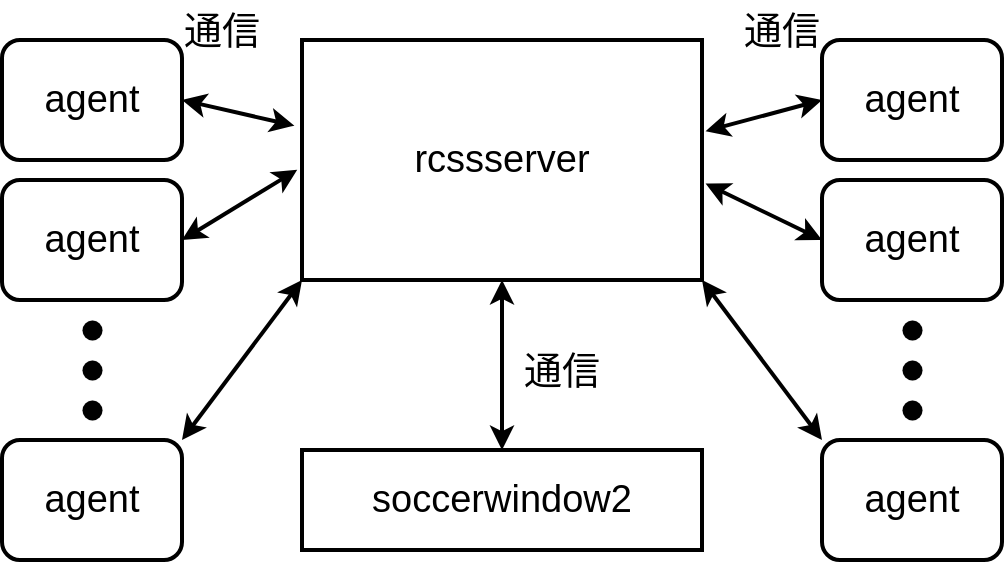 <mxfile version="20.0.4" type="github"><diagram id="TI-GIG5H_0KkrUldOSP5" name="Page-1"><mxGraphModel dx="813" dy="449" grid="1" gridSize="10" guides="1" tooltips="1" connect="1" arrows="1" fold="1" page="1" pageScale="1" pageWidth="827" pageHeight="1169" math="0" shadow="0"><root><mxCell id="0"/><mxCell id="1" parent="0"/><mxCell id="Y88noXIaMoA3FxD3ZUmG-16" value="rcssserver" style="rounded=0;whiteSpace=wrap;html=1;fontSize=19;strokeWidth=2;" vertex="1" parent="1"><mxGeometry x="280" y="140" width="200" height="120" as="geometry"/></mxCell><mxCell id="Y88noXIaMoA3FxD3ZUmG-17" value="agent" style="rounded=1;whiteSpace=wrap;html=1;fontSize=19;strokeWidth=2;" vertex="1" parent="1"><mxGeometry x="130" y="140" width="90" height="60" as="geometry"/></mxCell><mxCell id="Y88noXIaMoA3FxD3ZUmG-18" value="agent" style="rounded=1;whiteSpace=wrap;html=1;fontSize=19;strokeWidth=2;" vertex="1" parent="1"><mxGeometry x="130" y="210" width="90" height="60" as="geometry"/></mxCell><mxCell id="Y88noXIaMoA3FxD3ZUmG-19" value="agent" style="rounded=1;whiteSpace=wrap;html=1;fontSize=19;strokeWidth=2;" vertex="1" parent="1"><mxGeometry x="540" y="140" width="90" height="60" as="geometry"/></mxCell><mxCell id="Y88noXIaMoA3FxD3ZUmG-20" value="agent" style="rounded=1;whiteSpace=wrap;html=1;fontSize=19;strokeWidth=2;" vertex="1" parent="1"><mxGeometry x="130" y="340" width="90" height="60" as="geometry"/></mxCell><mxCell id="Y88noXIaMoA3FxD3ZUmG-25" value="" style="ellipse;whiteSpace=wrap;html=1;aspect=fixed;fontSize=22;strokeWidth=0;fillColor=#000000;" vertex="1" parent="1"><mxGeometry x="170" y="280" width="10" height="10" as="geometry"/></mxCell><mxCell id="Y88noXIaMoA3FxD3ZUmG-26" value="" style="ellipse;whiteSpace=wrap;html=1;aspect=fixed;fontSize=22;strokeWidth=0;fillColor=#000000;" vertex="1" parent="1"><mxGeometry x="170" y="300" width="10" height="10" as="geometry"/></mxCell><mxCell id="Y88noXIaMoA3FxD3ZUmG-27" value="" style="ellipse;whiteSpace=wrap;html=1;aspect=fixed;fontSize=22;strokeWidth=0;fillColor=#000000;" vertex="1" parent="1"><mxGeometry x="170" y="320" width="10" height="10" as="geometry"/></mxCell><mxCell id="Y88noXIaMoA3FxD3ZUmG-28" value="" style="ellipse;whiteSpace=wrap;html=1;aspect=fixed;fontSize=22;strokeWidth=0;fillColor=#000000;" vertex="1" parent="1"><mxGeometry x="580" y="280" width="10" height="10" as="geometry"/></mxCell><mxCell id="Y88noXIaMoA3FxD3ZUmG-29" value="" style="ellipse;whiteSpace=wrap;html=1;aspect=fixed;fontSize=22;strokeWidth=0;fillColor=#000000;" vertex="1" parent="1"><mxGeometry x="580" y="300" width="10" height="10" as="geometry"/></mxCell><mxCell id="Y88noXIaMoA3FxD3ZUmG-30" value="" style="ellipse;whiteSpace=wrap;html=1;aspect=fixed;fontSize=22;strokeWidth=0;fillColor=#000000;" vertex="1" parent="1"><mxGeometry x="580" y="320" width="10" height="10" as="geometry"/></mxCell><mxCell id="Y88noXIaMoA3FxD3ZUmG-31" value="agent" style="rounded=1;whiteSpace=wrap;html=1;fontSize=19;strokeWidth=2;" vertex="1" parent="1"><mxGeometry x="540" y="210" width="90" height="60" as="geometry"/></mxCell><mxCell id="Y88noXIaMoA3FxD3ZUmG-32" value="agent" style="rounded=1;whiteSpace=wrap;html=1;fontSize=19;strokeWidth=2;" vertex="1" parent="1"><mxGeometry x="540" y="340" width="90" height="60" as="geometry"/></mxCell><mxCell id="Y88noXIaMoA3FxD3ZUmG-33" value="" style="endArrow=classic;startArrow=classic;html=1;rounded=0;fontSize=22;strokeWidth=2;entryX=-0.019;entryY=0.357;entryDx=0;entryDy=0;entryPerimeter=0;exitX=1;exitY=0.5;exitDx=0;exitDy=0;" edge="1" parent="1" source="Y88noXIaMoA3FxD3ZUmG-17" target="Y88noXIaMoA3FxD3ZUmG-16"><mxGeometry width="50" height="50" relative="1" as="geometry"><mxPoint x="230" y="170" as="sourcePoint"/><mxPoint x="280" y="120" as="targetPoint"/></mxGeometry></mxCell><mxCell id="Y88noXIaMoA3FxD3ZUmG-34" value="" style="endArrow=classic;startArrow=classic;html=1;rounded=0;fontSize=22;strokeWidth=2;exitX=1;exitY=0.5;exitDx=0;exitDy=0;entryX=-0.012;entryY=0.541;entryDx=0;entryDy=0;entryPerimeter=0;" edge="1" parent="1" source="Y88noXIaMoA3FxD3ZUmG-18" target="Y88noXIaMoA3FxD3ZUmG-16"><mxGeometry width="50" height="50" relative="1" as="geometry"><mxPoint x="380" y="320.0" as="sourcePoint"/><mxPoint x="430" y="270.0" as="targetPoint"/></mxGeometry></mxCell><mxCell id="Y88noXIaMoA3FxD3ZUmG-35" value="" style="endArrow=classic;startArrow=classic;html=1;rounded=0;fontSize=22;strokeWidth=2;exitX=1;exitY=0;exitDx=0;exitDy=0;entryX=0;entryY=1;entryDx=0;entryDy=0;" edge="1" parent="1" source="Y88noXIaMoA3FxD3ZUmG-20" target="Y88noXIaMoA3FxD3ZUmG-16"><mxGeometry width="50" height="50" relative="1" as="geometry"><mxPoint x="390" y="330.0" as="sourcePoint"/><mxPoint x="440" y="280.0" as="targetPoint"/></mxGeometry></mxCell><mxCell id="Y88noXIaMoA3FxD3ZUmG-36" value="" style="endArrow=classic;startArrow=classic;html=1;rounded=0;fontSize=22;strokeWidth=2;exitX=1.009;exitY=0.38;exitDx=0;exitDy=0;exitPerimeter=0;entryX=0;entryY=0.5;entryDx=0;entryDy=0;" edge="1" parent="1" source="Y88noXIaMoA3FxD3ZUmG-16" target="Y88noXIaMoA3FxD3ZUmG-19"><mxGeometry width="50" height="50" relative="1" as="geometry"><mxPoint x="400" y="340.0" as="sourcePoint"/><mxPoint x="450" y="290.0" as="targetPoint"/></mxGeometry></mxCell><mxCell id="Y88noXIaMoA3FxD3ZUmG-37" value="" style="endArrow=classic;startArrow=classic;html=1;rounded=0;fontSize=22;strokeWidth=2;exitX=0;exitY=0.5;exitDx=0;exitDy=0;entryX=1.009;entryY=0.598;entryDx=0;entryDy=0;entryPerimeter=0;" edge="1" parent="1" source="Y88noXIaMoA3FxD3ZUmG-31" target="Y88noXIaMoA3FxD3ZUmG-16"><mxGeometry width="50" height="50" relative="1" as="geometry"><mxPoint x="410" y="350.0" as="sourcePoint"/><mxPoint x="460" y="300.0" as="targetPoint"/></mxGeometry></mxCell><mxCell id="Y88noXIaMoA3FxD3ZUmG-38" value="" style="endArrow=classic;startArrow=classic;html=1;rounded=0;fontSize=22;strokeWidth=2;entryX=1;entryY=1;entryDx=0;entryDy=0;exitX=0;exitY=0;exitDx=0;exitDy=0;" edge="1" parent="1" source="Y88noXIaMoA3FxD3ZUmG-32" target="Y88noXIaMoA3FxD3ZUmG-16"><mxGeometry width="50" height="50" relative="1" as="geometry"><mxPoint x="420" y="360.0" as="sourcePoint"/><mxPoint x="470" y="310.0" as="targetPoint"/></mxGeometry></mxCell><mxCell id="Y88noXIaMoA3FxD3ZUmG-39" value="soccerwindow2" style="rounded=0;whiteSpace=wrap;html=1;fontSize=19;strokeWidth=2;" vertex="1" parent="1"><mxGeometry x="280" y="345" width="200" height="50" as="geometry"/></mxCell><mxCell id="Y88noXIaMoA3FxD3ZUmG-40" value="" style="endArrow=classic;startArrow=classic;html=1;rounded=0;fontSize=22;strokeWidth=2;entryX=0.5;entryY=1;entryDx=0;entryDy=0;" edge="1" parent="1" source="Y88noXIaMoA3FxD3ZUmG-39" target="Y88noXIaMoA3FxD3ZUmG-16"><mxGeometry width="50" height="50" relative="1" as="geometry"><mxPoint x="540" y="350.0" as="sourcePoint"/><mxPoint x="490" y="270.0" as="targetPoint"/></mxGeometry></mxCell><mxCell id="Y88noXIaMoA3FxD3ZUmG-41" value="&lt;font style=&quot;font-size: 19px;&quot;&gt;通信&lt;/font&gt;" style="text;html=1;strokeColor=none;fillColor=none;align=center;verticalAlign=middle;whiteSpace=wrap;rounded=0;fontSize=22;" vertex="1" parent="1"><mxGeometry x="210" y="120" width="60" height="30" as="geometry"/></mxCell><mxCell id="Y88noXIaMoA3FxD3ZUmG-42" value="&lt;font style=&quot;font-size: 19px;&quot;&gt;通信&lt;/font&gt;" style="text;html=1;strokeColor=none;fillColor=none;align=center;verticalAlign=middle;whiteSpace=wrap;rounded=0;fontSize=22;" vertex="1" parent="1"><mxGeometry x="490" y="120" width="60" height="30" as="geometry"/></mxCell><mxCell id="Y88noXIaMoA3FxD3ZUmG-43" value="&lt;font style=&quot;font-size: 19px;&quot;&gt;通信&lt;/font&gt;" style="text;html=1;strokeColor=none;fillColor=none;align=center;verticalAlign=middle;whiteSpace=wrap;rounded=0;fontSize=22;" vertex="1" parent="1"><mxGeometry x="380" y="290" width="60" height="30" as="geometry"/></mxCell></root></mxGraphModel></diagram></mxfile>